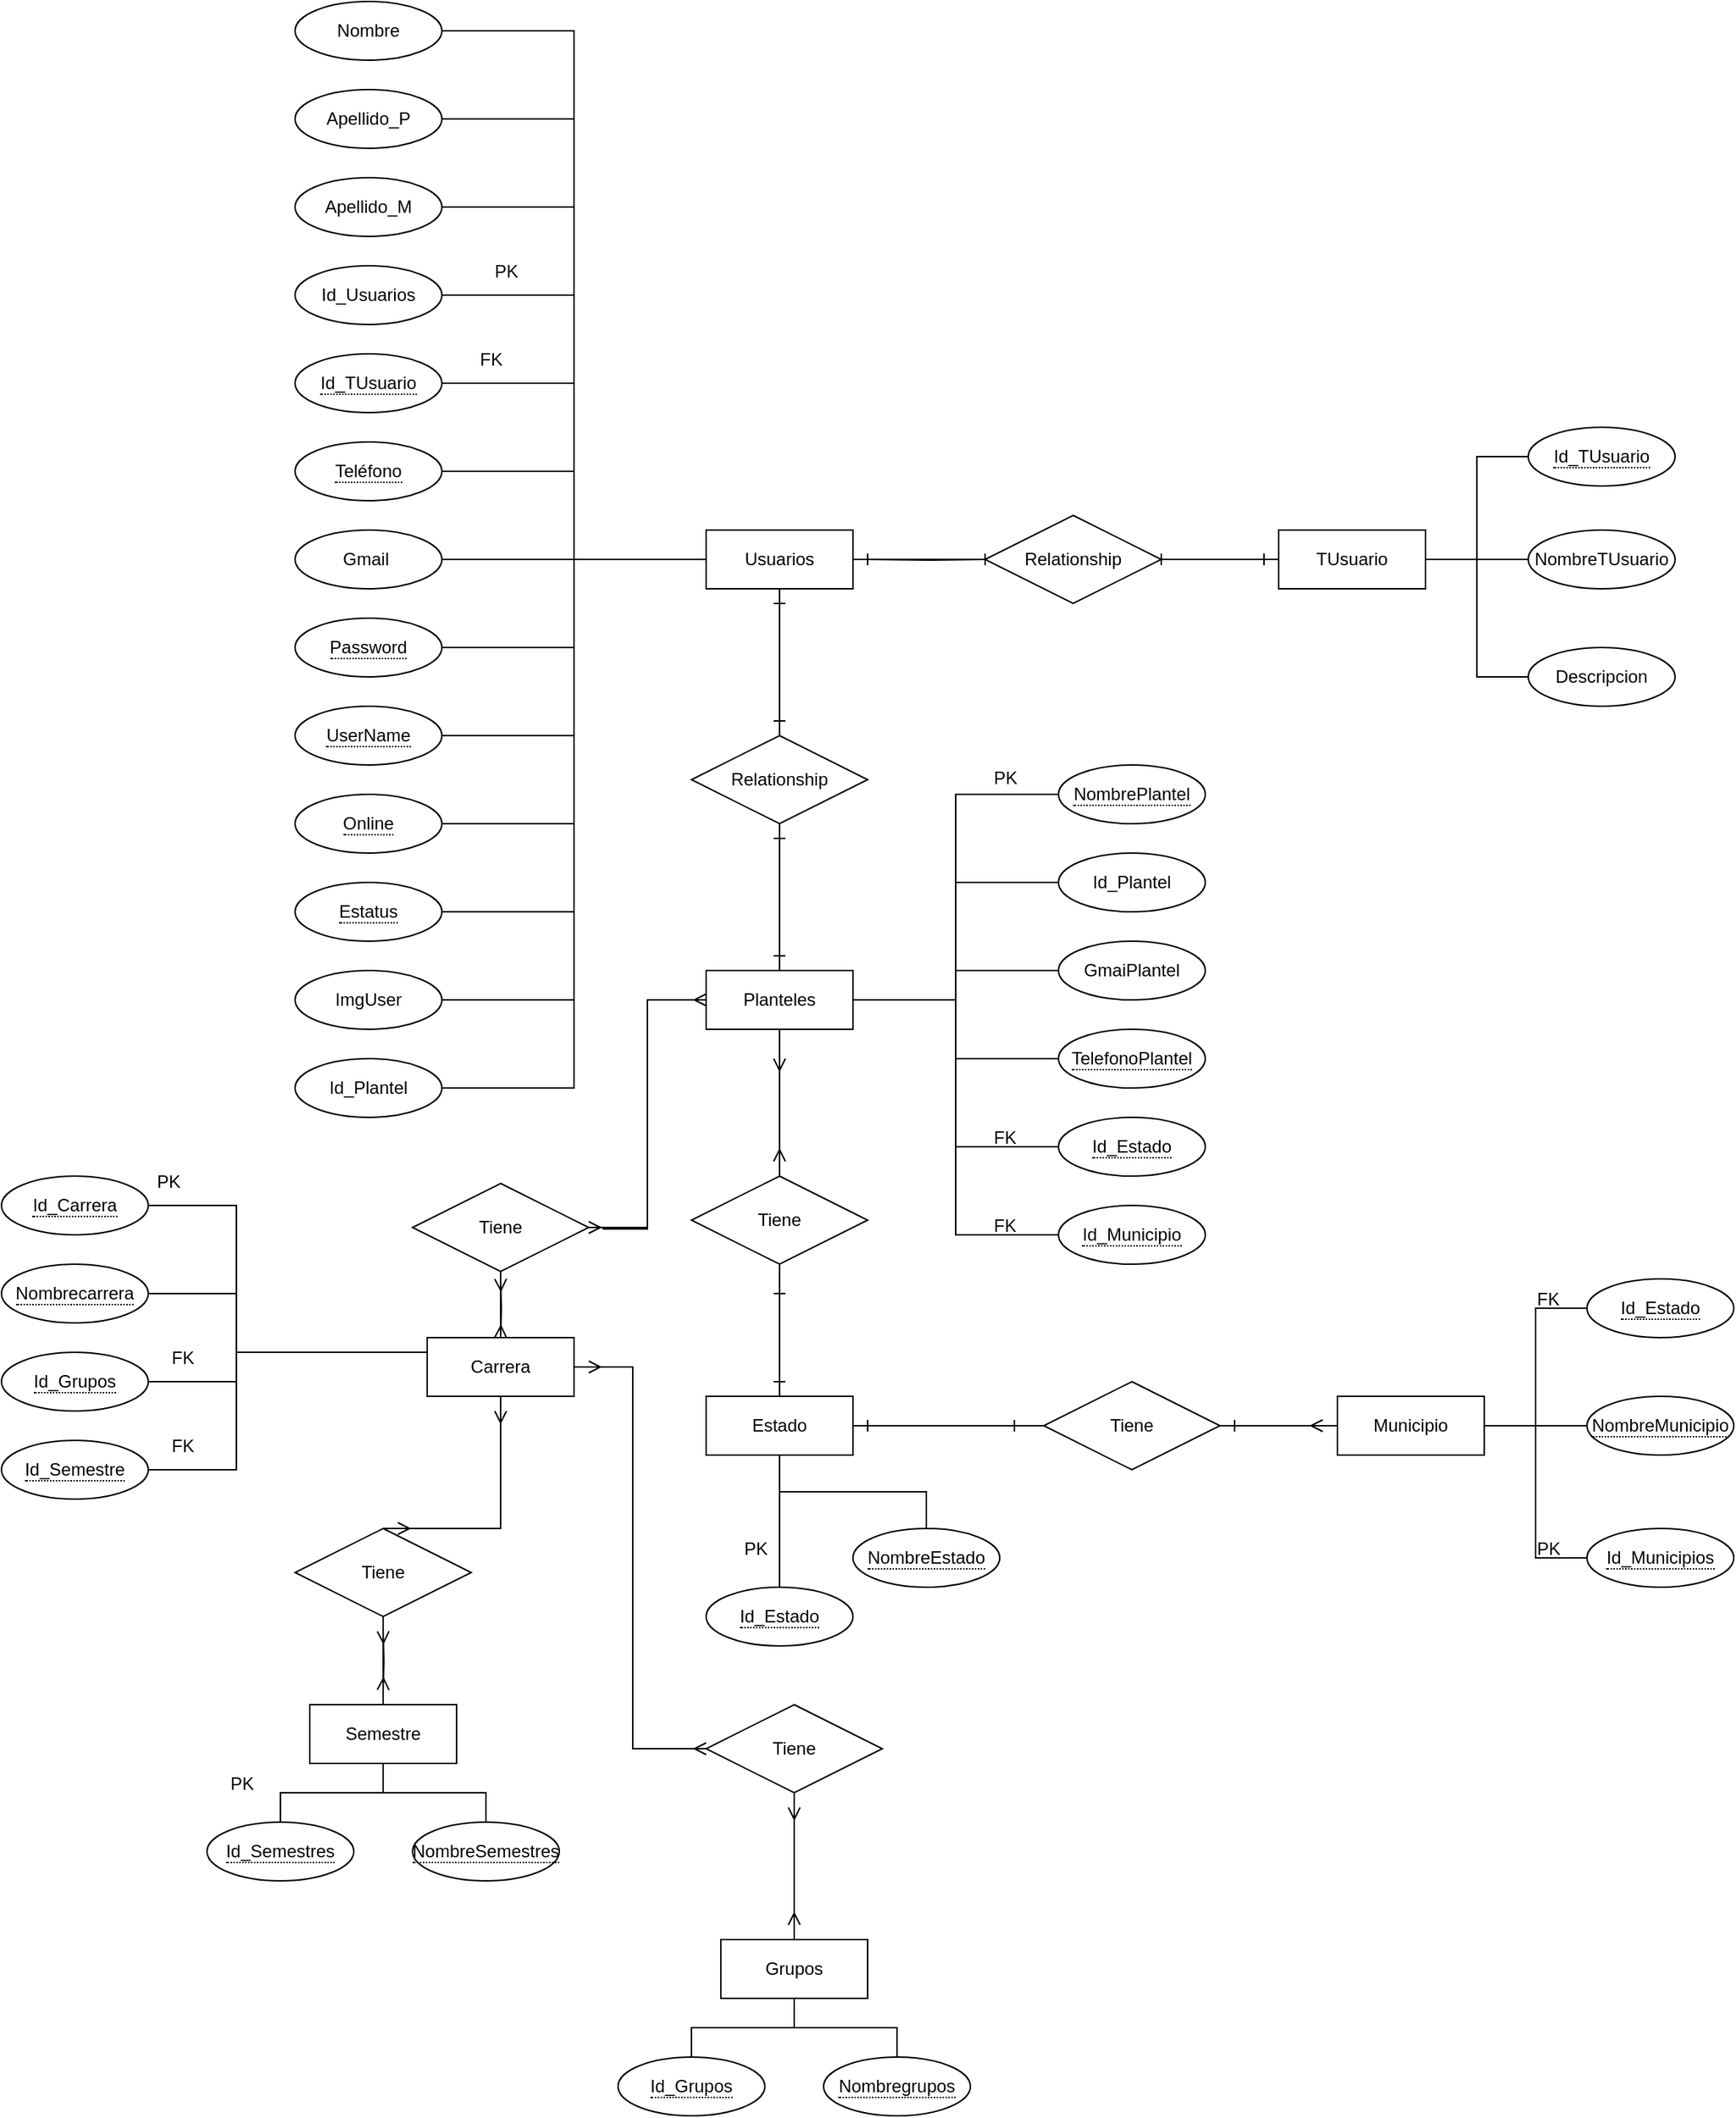 <mxfile version="22.0.2" type="github">
  <diagram id="R2lEEEUBdFMjLlhIrx00" name="Page-1">
    <mxGraphModel dx="3227" dy="1483" grid="1" gridSize="10" guides="1" tooltips="1" connect="1" arrows="1" fold="1" page="1" pageScale="1" pageWidth="850" pageHeight="1100" math="0" shadow="0" extFonts="Permanent Marker^https://fonts.googleapis.com/css?family=Permanent+Marker">
      <root>
        <mxCell id="0" />
        <mxCell id="1" parent="0" />
        <mxCell id="tC5jLsH4SCuJcFcOVSy3-44" style="edgeStyle=orthogonalEdgeStyle;rounded=0;orthogonalLoop=1;jettySize=auto;html=1;entryX=0;entryY=0.5;entryDx=0;entryDy=0;endArrow=baseDash;endFill=0;startArrow=baseDash;startFill=0;" edge="1" parent="1" target="tC5jLsH4SCuJcFcOVSy3-26">
          <mxGeometry relative="1" as="geometry">
            <mxPoint x="430" y="500" as="sourcePoint" />
          </mxGeometry>
        </mxCell>
        <mxCell id="tC5jLsH4SCuJcFcOVSy3-46" style="edgeStyle=orthogonalEdgeStyle;rounded=0;orthogonalLoop=1;jettySize=auto;html=1;entryX=0;entryY=0.5;entryDx=0;entryDy=0;endArrow=none;endFill=0;" edge="1" parent="1" source="K00CrV7T1o0l6NC6eCEu-1" target="tC5jLsH4SCuJcFcOVSy3-26">
          <mxGeometry relative="1" as="geometry" />
        </mxCell>
        <mxCell id="tC5jLsH4SCuJcFcOVSy3-75" style="edgeStyle=orthogonalEdgeStyle;rounded=0;orthogonalLoop=1;jettySize=auto;html=1;endArrow=baseDash;endFill=0;startArrow=baseDash;startFill=0;" edge="1" parent="1">
          <mxGeometry relative="1" as="geometry">
            <mxPoint x="370" y="610" as="targetPoint" />
            <mxPoint x="370" y="530" as="sourcePoint" />
          </mxGeometry>
        </mxCell>
        <mxCell id="tC5jLsH4SCuJcFcOVSy3-76" style="edgeStyle=orthogonalEdgeStyle;rounded=0;orthogonalLoop=1;jettySize=auto;html=1;entryX=0.5;entryY=0;entryDx=0;entryDy=0;endArrow=none;endFill=0;" edge="1" parent="1" source="K00CrV7T1o0l6NC6eCEu-1" target="tC5jLsH4SCuJcFcOVSy3-57">
          <mxGeometry relative="1" as="geometry" />
        </mxCell>
        <mxCell id="K00CrV7T1o0l6NC6eCEu-1" value="Usuarios" style="whiteSpace=wrap;html=1;align=center;" parent="1" vertex="1">
          <mxGeometry x="320" y="480" width="100" height="40" as="geometry" />
        </mxCell>
        <mxCell id="tC5jLsH4SCuJcFcOVSy3-18" style="edgeStyle=orthogonalEdgeStyle;rounded=0;orthogonalLoop=1;jettySize=auto;html=1;entryX=0;entryY=0.5;entryDx=0;entryDy=0;endArrow=none;endFill=0;" edge="1" parent="1" source="K00CrV7T1o0l6NC6eCEu-5" target="K00CrV7T1o0l6NC6eCEu-1">
          <mxGeometry relative="1" as="geometry" />
        </mxCell>
        <mxCell id="K00CrV7T1o0l6NC6eCEu-5" value="Nombre" style="ellipse;whiteSpace=wrap;html=1;align=center;" parent="1" vertex="1">
          <mxGeometry x="40" y="120" width="100" height="40" as="geometry" />
        </mxCell>
        <mxCell id="tC5jLsH4SCuJcFcOVSy3-10" style="edgeStyle=orthogonalEdgeStyle;rounded=0;orthogonalLoop=1;jettySize=auto;html=1;entryX=0;entryY=0.5;entryDx=0;entryDy=0;endArrow=none;endFill=0;" edge="1" parent="1" source="K00CrV7T1o0l6NC6eCEu-6" target="K00CrV7T1o0l6NC6eCEu-1">
          <mxGeometry relative="1" as="geometry" />
        </mxCell>
        <mxCell id="K00CrV7T1o0l6NC6eCEu-6" value="Apellido_M" style="ellipse;whiteSpace=wrap;html=1;align=center;" parent="1" vertex="1">
          <mxGeometry x="40" y="240" width="100" height="40" as="geometry" />
        </mxCell>
        <mxCell id="tC5jLsH4SCuJcFcOVSy3-9" style="edgeStyle=orthogonalEdgeStyle;rounded=0;orthogonalLoop=1;jettySize=auto;html=1;entryX=0;entryY=0.5;entryDx=0;entryDy=0;endArrow=none;endFill=0;" edge="1" parent="1" source="K00CrV7T1o0l6NC6eCEu-7" target="K00CrV7T1o0l6NC6eCEu-1">
          <mxGeometry relative="1" as="geometry" />
        </mxCell>
        <mxCell id="K00CrV7T1o0l6NC6eCEu-7" value="Apellido_P" style="ellipse;whiteSpace=wrap;html=1;align=center;" parent="1" vertex="1">
          <mxGeometry x="40" y="180" width="100" height="40" as="geometry" />
        </mxCell>
        <mxCell id="tC5jLsH4SCuJcFcOVSy3-5" style="edgeStyle=orthogonalEdgeStyle;rounded=0;orthogonalLoop=1;jettySize=auto;html=1;entryX=0;entryY=0.5;entryDx=0;entryDy=0;endArrow=none;endFill=0;" edge="1" parent="1" source="K00CrV7T1o0l6NC6eCEu-8" target="K00CrV7T1o0l6NC6eCEu-1">
          <mxGeometry relative="1" as="geometry" />
        </mxCell>
        <mxCell id="K00CrV7T1o0l6NC6eCEu-8" value="Id_Usuarios" style="ellipse;whiteSpace=wrap;html=1;align=center;" parent="1" vertex="1">
          <mxGeometry x="40" y="300" width="100" height="40" as="geometry" />
        </mxCell>
        <mxCell id="tC5jLsH4SCuJcFcOVSy3-7" style="edgeStyle=orthogonalEdgeStyle;rounded=0;orthogonalLoop=1;jettySize=auto;html=1;entryX=0;entryY=0.5;entryDx=0;entryDy=0;endArrow=none;endFill=0;" edge="1" parent="1" source="K00CrV7T1o0l6NC6eCEu-11" target="K00CrV7T1o0l6NC6eCEu-1">
          <mxGeometry relative="1" as="geometry" />
        </mxCell>
        <mxCell id="K00CrV7T1o0l6NC6eCEu-11" value="&lt;span style=&quot;border-bottom: 1px dotted&quot;&gt;Id_TUsuario&lt;/span&gt;" style="ellipse;whiteSpace=wrap;html=1;align=center;" parent="1" vertex="1">
          <mxGeometry x="40" y="360" width="100" height="40" as="geometry" />
        </mxCell>
        <mxCell id="tC5jLsH4SCuJcFcOVSy3-11" style="edgeStyle=orthogonalEdgeStyle;rounded=0;orthogonalLoop=1;jettySize=auto;html=1;entryX=0;entryY=0.5;entryDx=0;entryDy=0;endArrow=none;endFill=0;" edge="1" parent="1" source="K00CrV7T1o0l6NC6eCEu-12" target="K00CrV7T1o0l6NC6eCEu-1">
          <mxGeometry relative="1" as="geometry" />
        </mxCell>
        <mxCell id="K00CrV7T1o0l6NC6eCEu-12" value="&lt;span style=&quot;border-bottom: 1px dotted&quot;&gt;Teléfono&lt;/span&gt;" style="ellipse;whiteSpace=wrap;html=1;align=center;" parent="1" vertex="1">
          <mxGeometry x="40" y="420" width="100" height="40" as="geometry" />
        </mxCell>
        <mxCell id="tC5jLsH4SCuJcFcOVSy3-13" style="edgeStyle=orthogonalEdgeStyle;rounded=0;orthogonalLoop=1;jettySize=auto;html=1;entryX=0;entryY=0.5;entryDx=0;entryDy=0;endArrow=none;endFill=0;" edge="1" parent="1" source="K00CrV7T1o0l6NC6eCEu-13" target="K00CrV7T1o0l6NC6eCEu-1">
          <mxGeometry relative="1" as="geometry" />
        </mxCell>
        <mxCell id="K00CrV7T1o0l6NC6eCEu-13" value="&lt;span style=&quot;border-bottom: 1px dotted&quot;&gt;Password&lt;/span&gt;" style="ellipse;whiteSpace=wrap;html=1;align=center;" parent="1" vertex="1">
          <mxGeometry x="40" y="540" width="100" height="40" as="geometry" />
        </mxCell>
        <mxCell id="tC5jLsH4SCuJcFcOVSy3-12" style="edgeStyle=orthogonalEdgeStyle;rounded=0;orthogonalLoop=1;jettySize=auto;html=1;entryX=0;entryY=0.5;entryDx=0;entryDy=0;endArrow=none;endFill=0;" edge="1" parent="1" source="K00CrV7T1o0l6NC6eCEu-14" target="K00CrV7T1o0l6NC6eCEu-1">
          <mxGeometry relative="1" as="geometry" />
        </mxCell>
        <mxCell id="K00CrV7T1o0l6NC6eCEu-14" value="Gmail&amp;nbsp;" style="ellipse;whiteSpace=wrap;html=1;align=center;" parent="1" vertex="1">
          <mxGeometry x="40" y="480" width="100" height="40" as="geometry" />
        </mxCell>
        <mxCell id="tC5jLsH4SCuJcFcOVSy3-15" style="edgeStyle=orthogonalEdgeStyle;rounded=0;orthogonalLoop=1;jettySize=auto;html=1;entryX=0;entryY=0.5;entryDx=0;entryDy=0;endArrow=none;endFill=0;" edge="1" parent="1" source="tC5jLsH4SCuJcFcOVSy3-1" target="K00CrV7T1o0l6NC6eCEu-1">
          <mxGeometry relative="1" as="geometry" />
        </mxCell>
        <mxCell id="tC5jLsH4SCuJcFcOVSy3-1" value="&lt;span style=&quot;border-bottom: 1px dotted&quot;&gt;Online&lt;/span&gt;" style="ellipse;whiteSpace=wrap;html=1;align=center;" vertex="1" parent="1">
          <mxGeometry x="40" y="660" width="100" height="40" as="geometry" />
        </mxCell>
        <mxCell id="tC5jLsH4SCuJcFcOVSy3-14" style="edgeStyle=orthogonalEdgeStyle;rounded=0;orthogonalLoop=1;jettySize=auto;html=1;entryX=0;entryY=0.5;entryDx=0;entryDy=0;endArrow=none;endFill=0;" edge="1" parent="1" source="tC5jLsH4SCuJcFcOVSy3-2" target="K00CrV7T1o0l6NC6eCEu-1">
          <mxGeometry relative="1" as="geometry" />
        </mxCell>
        <mxCell id="tC5jLsH4SCuJcFcOVSy3-2" value="&lt;span style=&quot;border-bottom: 1px dotted&quot;&gt;UserName&lt;/span&gt;" style="ellipse;whiteSpace=wrap;html=1;align=center;" vertex="1" parent="1">
          <mxGeometry x="40" y="600" width="100" height="40" as="geometry" />
        </mxCell>
        <mxCell id="tC5jLsH4SCuJcFcOVSy3-16" style="edgeStyle=orthogonalEdgeStyle;rounded=0;orthogonalLoop=1;jettySize=auto;html=1;entryX=0;entryY=0.5;entryDx=0;entryDy=0;endArrow=none;endFill=0;" edge="1" parent="1" source="tC5jLsH4SCuJcFcOVSy3-3" target="K00CrV7T1o0l6NC6eCEu-1">
          <mxGeometry relative="1" as="geometry" />
        </mxCell>
        <mxCell id="tC5jLsH4SCuJcFcOVSy3-3" value="&lt;span style=&quot;border-bottom: 1px dotted&quot;&gt;Estatus&lt;/span&gt;" style="ellipse;whiteSpace=wrap;html=1;align=center;" vertex="1" parent="1">
          <mxGeometry x="40" y="720" width="100" height="40" as="geometry" />
        </mxCell>
        <mxCell id="tC5jLsH4SCuJcFcOVSy3-17" style="edgeStyle=orthogonalEdgeStyle;rounded=0;orthogonalLoop=1;jettySize=auto;html=1;entryX=0;entryY=0.5;entryDx=0;entryDy=0;endArrow=none;endFill=0;" edge="1" parent="1" source="tC5jLsH4SCuJcFcOVSy3-4" target="K00CrV7T1o0l6NC6eCEu-1">
          <mxGeometry relative="1" as="geometry" />
        </mxCell>
        <mxCell id="tC5jLsH4SCuJcFcOVSy3-4" value="ImgUser" style="ellipse;whiteSpace=wrap;html=1;align=center;" vertex="1" parent="1">
          <mxGeometry x="40" y="780" width="100" height="40" as="geometry" />
        </mxCell>
        <mxCell id="tC5jLsH4SCuJcFcOVSy3-6" value="PK" style="text;strokeColor=none;fillColor=none;spacingLeft=4;spacingRight=4;overflow=hidden;rotatable=0;points=[[0,0.5],[1,0.5]];portConstraint=eastwest;fontSize=12;whiteSpace=wrap;html=1;" vertex="1" parent="1">
          <mxGeometry x="170" y="290" width="40" height="30" as="geometry" />
        </mxCell>
        <mxCell id="tC5jLsH4SCuJcFcOVSy3-8" value="FK" style="text;strokeColor=none;fillColor=none;spacingLeft=4;spacingRight=4;overflow=hidden;rotatable=0;points=[[0,0.5],[1,0.5]];portConstraint=eastwest;fontSize=12;whiteSpace=wrap;html=1;" vertex="1" parent="1">
          <mxGeometry x="160" y="350" width="40" height="30" as="geometry" />
        </mxCell>
        <mxCell id="tC5jLsH4SCuJcFcOVSy3-52" style="edgeStyle=orthogonalEdgeStyle;rounded=0;orthogonalLoop=1;jettySize=auto;html=1;endArrow=none;endFill=0;" edge="1" parent="1" source="tC5jLsH4SCuJcFcOVSy3-19">
          <mxGeometry relative="1" as="geometry">
            <mxPoint x="630" y="500" as="targetPoint" />
          </mxGeometry>
        </mxCell>
        <mxCell id="tC5jLsH4SCuJcFcOVSy3-19" value="TUsuario" style="whiteSpace=wrap;html=1;align=center;" vertex="1" parent="1">
          <mxGeometry x="710" y="480" width="100" height="40" as="geometry" />
        </mxCell>
        <mxCell id="tC5jLsH4SCuJcFcOVSy3-53" style="edgeStyle=orthogonalEdgeStyle;rounded=0;orthogonalLoop=1;jettySize=auto;html=1;entryX=1;entryY=0.5;entryDx=0;entryDy=0;endArrow=none;endFill=0;" edge="1" parent="1" source="tC5jLsH4SCuJcFcOVSy3-20" target="tC5jLsH4SCuJcFcOVSy3-19">
          <mxGeometry relative="1" as="geometry" />
        </mxCell>
        <mxCell id="tC5jLsH4SCuJcFcOVSy3-20" value="&lt;span style=&quot;border-bottom: 1px dotted&quot;&gt;Id_TUsuario&lt;/span&gt;" style="ellipse;whiteSpace=wrap;html=1;align=center;" vertex="1" parent="1">
          <mxGeometry x="880" y="410" width="100" height="40" as="geometry" />
        </mxCell>
        <mxCell id="tC5jLsH4SCuJcFcOVSy3-56" style="edgeStyle=orthogonalEdgeStyle;rounded=0;orthogonalLoop=1;jettySize=auto;html=1;entryX=1;entryY=0.5;entryDx=0;entryDy=0;endArrow=none;endFill=0;" edge="1" parent="1" source="tC5jLsH4SCuJcFcOVSy3-21" target="tC5jLsH4SCuJcFcOVSy3-19">
          <mxGeometry relative="1" as="geometry" />
        </mxCell>
        <mxCell id="tC5jLsH4SCuJcFcOVSy3-21" value="Descripcion" style="ellipse;whiteSpace=wrap;html=1;align=center;" vertex="1" parent="1">
          <mxGeometry x="880" y="560" width="100" height="40" as="geometry" />
        </mxCell>
        <mxCell id="tC5jLsH4SCuJcFcOVSy3-54" style="edgeStyle=orthogonalEdgeStyle;rounded=0;orthogonalLoop=1;jettySize=auto;html=1;endArrow=none;endFill=0;" edge="1" parent="1" source="tC5jLsH4SCuJcFcOVSy3-22">
          <mxGeometry relative="1" as="geometry">
            <mxPoint x="810" y="500" as="targetPoint" />
          </mxGeometry>
        </mxCell>
        <mxCell id="tC5jLsH4SCuJcFcOVSy3-22" value="NombreTUsuario" style="ellipse;whiteSpace=wrap;html=1;align=center;" vertex="1" parent="1">
          <mxGeometry x="880" y="480" width="100" height="40" as="geometry" />
        </mxCell>
        <mxCell id="tC5jLsH4SCuJcFcOVSy3-51" style="edgeStyle=orthogonalEdgeStyle;rounded=0;orthogonalLoop=1;jettySize=auto;html=1;startArrow=baseDash;startFill=0;endArrow=baseDash;endFill=0;" edge="1" parent="1" source="tC5jLsH4SCuJcFcOVSy3-26">
          <mxGeometry relative="1" as="geometry">
            <mxPoint x="700" y="500" as="targetPoint" />
          </mxGeometry>
        </mxCell>
        <mxCell id="tC5jLsH4SCuJcFcOVSy3-26" value="Relationship" style="shape=rhombus;perimeter=rhombusPerimeter;whiteSpace=wrap;html=1;align=center;" vertex="1" parent="1">
          <mxGeometry x="510" y="470" width="120" height="60" as="geometry" />
        </mxCell>
        <mxCell id="tC5jLsH4SCuJcFcOVSy3-31" style="edgeStyle=orthogonalEdgeStyle;rounded=0;orthogonalLoop=1;jettySize=auto;html=1;entryX=0;entryY=0.75;entryDx=0;entryDy=0;endArrow=none;endFill=0;" edge="1" parent="1" source="tC5jLsH4SCuJcFcOVSy3-30" target="K00CrV7T1o0l6NC6eCEu-1">
          <mxGeometry relative="1" as="geometry">
            <Array as="points">
              <mxPoint x="230" y="860" />
              <mxPoint x="230" y="500" />
              <mxPoint x="320" y="500" />
            </Array>
          </mxGeometry>
        </mxCell>
        <mxCell id="tC5jLsH4SCuJcFcOVSy3-30" value="Id_Plantel" style="ellipse;whiteSpace=wrap;html=1;align=center;" vertex="1" parent="1">
          <mxGeometry x="40" y="840" width="100" height="40" as="geometry" />
        </mxCell>
        <mxCell id="tC5jLsH4SCuJcFcOVSy3-65" style="edgeStyle=orthogonalEdgeStyle;rounded=0;orthogonalLoop=1;jettySize=auto;html=1;entryX=1;entryY=0.5;entryDx=0;entryDy=0;endArrow=none;endFill=0;" edge="1" parent="1" source="tC5jLsH4SCuJcFcOVSy3-34" target="tC5jLsH4SCuJcFcOVSy3-36">
          <mxGeometry relative="1" as="geometry" />
        </mxCell>
        <mxCell id="tC5jLsH4SCuJcFcOVSy3-34" value="Id_Plantel" style="ellipse;whiteSpace=wrap;html=1;align=center;" vertex="1" parent="1">
          <mxGeometry x="560" y="700" width="100" height="40" as="geometry" />
        </mxCell>
        <mxCell id="tC5jLsH4SCuJcFcOVSy3-60" style="edgeStyle=orthogonalEdgeStyle;rounded=0;orthogonalLoop=1;jettySize=auto;html=1;entryX=0.5;entryY=1;entryDx=0;entryDy=0;endArrow=none;endFill=0;" edge="1" parent="1" source="tC5jLsH4SCuJcFcOVSy3-36" target="tC5jLsH4SCuJcFcOVSy3-57">
          <mxGeometry relative="1" as="geometry" />
        </mxCell>
        <mxCell id="tC5jLsH4SCuJcFcOVSy3-79" style="edgeStyle=orthogonalEdgeStyle;rounded=0;orthogonalLoop=1;jettySize=auto;html=1;endArrow=ERmany;endFill=0;startArrow=ERmany;startFill=0;" edge="1" parent="1">
          <mxGeometry relative="1" as="geometry">
            <mxPoint x="370" y="910" as="targetPoint" />
            <mxPoint x="370" y="840" as="sourcePoint" />
          </mxGeometry>
        </mxCell>
        <mxCell id="tC5jLsH4SCuJcFcOVSy3-36" value="Planteles" style="whiteSpace=wrap;html=1;align=center;" vertex="1" parent="1">
          <mxGeometry x="320" y="780" width="100" height="40" as="geometry" />
        </mxCell>
        <mxCell id="tC5jLsH4SCuJcFcOVSy3-66" style="edgeStyle=orthogonalEdgeStyle;rounded=0;orthogonalLoop=1;jettySize=auto;html=1;entryX=1;entryY=0.5;entryDx=0;entryDy=0;endArrow=none;endFill=0;" edge="1" parent="1" source="tC5jLsH4SCuJcFcOVSy3-37" target="tC5jLsH4SCuJcFcOVSy3-36">
          <mxGeometry relative="1" as="geometry" />
        </mxCell>
        <mxCell id="tC5jLsH4SCuJcFcOVSy3-37" value="GmaiPlantel" style="ellipse;whiteSpace=wrap;html=1;align=center;" vertex="1" parent="1">
          <mxGeometry x="560" y="760" width="100" height="40" as="geometry" />
        </mxCell>
        <mxCell id="tC5jLsH4SCuJcFcOVSy3-63" style="edgeStyle=orthogonalEdgeStyle;rounded=0;orthogonalLoop=1;jettySize=auto;html=1;entryX=1;entryY=0.5;entryDx=0;entryDy=0;endArrow=none;endFill=0;" edge="1" parent="1" source="tC5jLsH4SCuJcFcOVSy3-38" target="tC5jLsH4SCuJcFcOVSy3-36">
          <mxGeometry relative="1" as="geometry" />
        </mxCell>
        <mxCell id="tC5jLsH4SCuJcFcOVSy3-38" value="&lt;span style=&quot;border-bottom: 1px dotted&quot;&gt;NombrePlantel&lt;/span&gt;" style="ellipse;whiteSpace=wrap;html=1;align=center;" vertex="1" parent="1">
          <mxGeometry x="560" y="640" width="100" height="40" as="geometry" />
        </mxCell>
        <mxCell id="tC5jLsH4SCuJcFcOVSy3-67" style="edgeStyle=orthogonalEdgeStyle;rounded=0;orthogonalLoop=1;jettySize=auto;html=1;entryX=1;entryY=0.5;entryDx=0;entryDy=0;endArrow=none;endFill=0;" edge="1" parent="1" source="tC5jLsH4SCuJcFcOVSy3-40" target="tC5jLsH4SCuJcFcOVSy3-36">
          <mxGeometry relative="1" as="geometry" />
        </mxCell>
        <mxCell id="tC5jLsH4SCuJcFcOVSy3-40" value="&lt;span style=&quot;border-bottom: 1px dotted&quot;&gt;TelefonoPlantel&lt;/span&gt;" style="ellipse;whiteSpace=wrap;html=1;align=center;" vertex="1" parent="1">
          <mxGeometry x="560" y="820" width="100" height="40" as="geometry" />
        </mxCell>
        <mxCell id="tC5jLsH4SCuJcFcOVSy3-68" style="edgeStyle=orthogonalEdgeStyle;rounded=0;orthogonalLoop=1;jettySize=auto;html=1;entryX=1;entryY=0.5;entryDx=0;entryDy=0;endArrow=none;endFill=0;" edge="1" parent="1" source="tC5jLsH4SCuJcFcOVSy3-41" target="tC5jLsH4SCuJcFcOVSy3-36">
          <mxGeometry relative="1" as="geometry" />
        </mxCell>
        <mxCell id="tC5jLsH4SCuJcFcOVSy3-41" value="&lt;span style=&quot;border-bottom: 1px dotted&quot;&gt;Id_Estado&lt;/span&gt;" style="ellipse;whiteSpace=wrap;html=1;align=center;" vertex="1" parent="1">
          <mxGeometry x="560" y="880" width="100" height="40" as="geometry" />
        </mxCell>
        <mxCell id="tC5jLsH4SCuJcFcOVSy3-69" style="edgeStyle=orthogonalEdgeStyle;rounded=0;orthogonalLoop=1;jettySize=auto;html=1;entryX=1;entryY=0.5;entryDx=0;entryDy=0;endArrow=none;endFill=0;" edge="1" parent="1" source="tC5jLsH4SCuJcFcOVSy3-42" target="tC5jLsH4SCuJcFcOVSy3-36">
          <mxGeometry relative="1" as="geometry" />
        </mxCell>
        <mxCell id="tC5jLsH4SCuJcFcOVSy3-42" value="&lt;span style=&quot;border-bottom: 1px dotted&quot;&gt;Id_Municipio&lt;/span&gt;" style="ellipse;whiteSpace=wrap;html=1;align=center;" vertex="1" parent="1">
          <mxGeometry x="560" y="940" width="100" height="40" as="geometry" />
        </mxCell>
        <mxCell id="tC5jLsH4SCuJcFcOVSy3-59" style="edgeStyle=orthogonalEdgeStyle;rounded=0;orthogonalLoop=1;jettySize=auto;html=1;startArrow=baseDash;startFill=0;endArrow=baseDash;endFill=0;" edge="1" parent="1">
          <mxGeometry relative="1" as="geometry">
            <mxPoint x="370" y="690" as="sourcePoint" />
            <mxPoint x="370" y="770" as="targetPoint" />
          </mxGeometry>
        </mxCell>
        <mxCell id="tC5jLsH4SCuJcFcOVSy3-57" value="Relationship" style="shape=rhombus;perimeter=rhombusPerimeter;whiteSpace=wrap;html=1;align=center;" vertex="1" parent="1">
          <mxGeometry x="310" y="620" width="120" height="60" as="geometry" />
        </mxCell>
        <mxCell id="tC5jLsH4SCuJcFcOVSy3-70" value="FK" style="text;strokeColor=none;fillColor=none;spacingLeft=4;spacingRight=4;overflow=hidden;rotatable=0;points=[[0,0.5],[1,0.5]];portConstraint=eastwest;fontSize=12;whiteSpace=wrap;html=1;" vertex="1" parent="1">
          <mxGeometry x="510" y="940" width="40" height="30" as="geometry" />
        </mxCell>
        <mxCell id="tC5jLsH4SCuJcFcOVSy3-71" value="FK" style="text;strokeColor=none;fillColor=none;spacingLeft=4;spacingRight=4;overflow=hidden;rotatable=0;points=[[0,0.5],[1,0.5]];portConstraint=eastwest;fontSize=12;whiteSpace=wrap;html=1;" vertex="1" parent="1">
          <mxGeometry x="510" y="880" width="40" height="30" as="geometry" />
        </mxCell>
        <mxCell id="tC5jLsH4SCuJcFcOVSy3-72" value="PK" style="text;strokeColor=none;fillColor=none;spacingLeft=4;spacingRight=4;overflow=hidden;rotatable=0;points=[[0,0.5],[1,0.5]];portConstraint=eastwest;fontSize=12;whiteSpace=wrap;html=1;" vertex="1" parent="1">
          <mxGeometry x="510" y="635" width="40" height="30" as="geometry" />
        </mxCell>
        <mxCell id="tC5jLsH4SCuJcFcOVSy3-82" style="edgeStyle=orthogonalEdgeStyle;rounded=0;orthogonalLoop=1;jettySize=auto;html=1;endArrow=baseDash;endFill=0;startArrow=baseDash;startFill=0;" edge="1" parent="1">
          <mxGeometry relative="1" as="geometry">
            <mxPoint x="370" y="1060" as="sourcePoint" />
            <mxPoint x="370" y="1000" as="targetPoint" />
          </mxGeometry>
        </mxCell>
        <mxCell id="tC5jLsH4SCuJcFcOVSy3-90" style="edgeStyle=orthogonalEdgeStyle;rounded=0;orthogonalLoop=1;jettySize=auto;html=1;endArrow=baseDash;endFill=0;startArrow=baseDash;startFill=0;" edge="1" parent="1">
          <mxGeometry relative="1" as="geometry">
            <mxPoint x="430" y="1090" as="sourcePoint" />
            <mxPoint x="530" y="1090" as="targetPoint" />
          </mxGeometry>
        </mxCell>
        <mxCell id="tC5jLsH4SCuJcFcOVSy3-77" value="Estado" style="whiteSpace=wrap;html=1;align=center;" vertex="1" parent="1">
          <mxGeometry x="320" y="1070" width="100" height="40" as="geometry" />
        </mxCell>
        <mxCell id="tC5jLsH4SCuJcFcOVSy3-80" style="edgeStyle=orthogonalEdgeStyle;rounded=0;orthogonalLoop=1;jettySize=auto;html=1;entryX=0.5;entryY=1;entryDx=0;entryDy=0;endArrow=none;endFill=0;" edge="1" parent="1" source="tC5jLsH4SCuJcFcOVSy3-78" target="tC5jLsH4SCuJcFcOVSy3-36">
          <mxGeometry relative="1" as="geometry" />
        </mxCell>
        <mxCell id="tC5jLsH4SCuJcFcOVSy3-81" style="edgeStyle=orthogonalEdgeStyle;rounded=0;orthogonalLoop=1;jettySize=auto;html=1;entryX=0.5;entryY=0;entryDx=0;entryDy=0;endArrow=none;endFill=0;" edge="1" parent="1" source="tC5jLsH4SCuJcFcOVSy3-78" target="tC5jLsH4SCuJcFcOVSy3-77">
          <mxGeometry relative="1" as="geometry" />
        </mxCell>
        <mxCell id="tC5jLsH4SCuJcFcOVSy3-78" value="Tiene" style="shape=rhombus;perimeter=rhombusPerimeter;whiteSpace=wrap;html=1;align=center;" vertex="1" parent="1">
          <mxGeometry x="310" y="920" width="120" height="60" as="geometry" />
        </mxCell>
        <mxCell id="tC5jLsH4SCuJcFcOVSy3-87" style="edgeStyle=orthogonalEdgeStyle;rounded=0;orthogonalLoop=1;jettySize=auto;html=1;entryX=0.5;entryY=1;entryDx=0;entryDy=0;endArrow=none;endFill=0;" edge="1" parent="1" source="tC5jLsH4SCuJcFcOVSy3-83" target="tC5jLsH4SCuJcFcOVSy3-77">
          <mxGeometry relative="1" as="geometry" />
        </mxCell>
        <mxCell id="tC5jLsH4SCuJcFcOVSy3-83" value="&lt;span style=&quot;border-bottom: 1px dotted&quot;&gt;NombreEstado&lt;/span&gt;" style="ellipse;whiteSpace=wrap;html=1;align=center;" vertex="1" parent="1">
          <mxGeometry x="420" y="1160" width="100" height="40" as="geometry" />
        </mxCell>
        <mxCell id="tC5jLsH4SCuJcFcOVSy3-86" style="edgeStyle=orthogonalEdgeStyle;rounded=0;orthogonalLoop=1;jettySize=auto;html=1;entryX=0.5;entryY=1;entryDx=0;entryDy=0;endArrow=none;endFill=0;" edge="1" parent="1" source="tC5jLsH4SCuJcFcOVSy3-84" target="tC5jLsH4SCuJcFcOVSy3-77">
          <mxGeometry relative="1" as="geometry" />
        </mxCell>
        <mxCell id="tC5jLsH4SCuJcFcOVSy3-84" value="&lt;span style=&quot;border-bottom: 1px dotted&quot;&gt;Id_Estado&lt;/span&gt;" style="ellipse;whiteSpace=wrap;html=1;align=center;" vertex="1" parent="1">
          <mxGeometry x="320" y="1200" width="100" height="40" as="geometry" />
        </mxCell>
        <mxCell id="tC5jLsH4SCuJcFcOVSy3-89" style="edgeStyle=orthogonalEdgeStyle;rounded=0;orthogonalLoop=1;jettySize=auto;html=1;entryX=1;entryY=0.5;entryDx=0;entryDy=0;endArrow=none;endFill=0;" edge="1" parent="1" source="tC5jLsH4SCuJcFcOVSy3-88" target="tC5jLsH4SCuJcFcOVSy3-77">
          <mxGeometry relative="1" as="geometry" />
        </mxCell>
        <mxCell id="tC5jLsH4SCuJcFcOVSy3-103" style="edgeStyle=orthogonalEdgeStyle;rounded=0;orthogonalLoop=1;jettySize=auto;html=1;entryX=0;entryY=0.5;entryDx=0;entryDy=0;endArrow=none;endFill=0;" edge="1" parent="1" source="tC5jLsH4SCuJcFcOVSy3-88" target="tC5jLsH4SCuJcFcOVSy3-91">
          <mxGeometry relative="1" as="geometry" />
        </mxCell>
        <mxCell id="tC5jLsH4SCuJcFcOVSy3-104" style="edgeStyle=orthogonalEdgeStyle;rounded=0;orthogonalLoop=1;jettySize=auto;html=1;endArrow=ERmany;endFill=0;startArrow=baseDash;startFill=0;" edge="1" parent="1">
          <mxGeometry relative="1" as="geometry">
            <mxPoint x="740" y="1090" as="targetPoint" />
            <mxPoint x="680" y="1090" as="sourcePoint" />
          </mxGeometry>
        </mxCell>
        <mxCell id="tC5jLsH4SCuJcFcOVSy3-88" value="Tiene" style="shape=rhombus;perimeter=rhombusPerimeter;whiteSpace=wrap;html=1;align=center;" vertex="1" parent="1">
          <mxGeometry x="550" y="1060" width="120" height="60" as="geometry" />
        </mxCell>
        <mxCell id="tC5jLsH4SCuJcFcOVSy3-91" value="Municipio" style="whiteSpace=wrap;html=1;align=center;" vertex="1" parent="1">
          <mxGeometry x="750" y="1070" width="100" height="40" as="geometry" />
        </mxCell>
        <mxCell id="tC5jLsH4SCuJcFcOVSy3-98" style="edgeStyle=orthogonalEdgeStyle;rounded=0;orthogonalLoop=1;jettySize=auto;html=1;entryX=1;entryY=0.5;entryDx=0;entryDy=0;endArrow=none;endFill=0;" edge="1" parent="1" source="tC5jLsH4SCuJcFcOVSy3-93" target="tC5jLsH4SCuJcFcOVSy3-91">
          <mxGeometry relative="1" as="geometry" />
        </mxCell>
        <mxCell id="tC5jLsH4SCuJcFcOVSy3-93" value="&lt;span style=&quot;border-bottom: 1px dotted&quot;&gt;Id_Municipios&lt;/span&gt;" style="ellipse;whiteSpace=wrap;html=1;align=center;" vertex="1" parent="1">
          <mxGeometry x="920" y="1160" width="100" height="40" as="geometry" />
        </mxCell>
        <mxCell id="tC5jLsH4SCuJcFcOVSy3-97" style="edgeStyle=orthogonalEdgeStyle;rounded=0;orthogonalLoop=1;jettySize=auto;html=1;entryX=1;entryY=0.5;entryDx=0;entryDy=0;endArrow=none;endFill=0;" edge="1" parent="1" source="tC5jLsH4SCuJcFcOVSy3-94" target="tC5jLsH4SCuJcFcOVSy3-91">
          <mxGeometry relative="1" as="geometry" />
        </mxCell>
        <mxCell id="tC5jLsH4SCuJcFcOVSy3-94" value="&lt;span style=&quot;border-bottom: 1px dotted&quot;&gt;NombreMunicipio&lt;/span&gt;" style="ellipse;whiteSpace=wrap;html=1;align=center;" vertex="1" parent="1">
          <mxGeometry x="920" y="1070" width="100" height="40" as="geometry" />
        </mxCell>
        <mxCell id="tC5jLsH4SCuJcFcOVSy3-96" style="edgeStyle=orthogonalEdgeStyle;rounded=0;orthogonalLoop=1;jettySize=auto;html=1;entryX=1;entryY=0.5;entryDx=0;entryDy=0;endArrow=none;endFill=0;" edge="1" parent="1" source="tC5jLsH4SCuJcFcOVSy3-95" target="tC5jLsH4SCuJcFcOVSy3-91">
          <mxGeometry relative="1" as="geometry" />
        </mxCell>
        <mxCell id="tC5jLsH4SCuJcFcOVSy3-95" value="&lt;span style=&quot;border-bottom: 1px dotted&quot;&gt;Id_Estado&lt;/span&gt;" style="ellipse;whiteSpace=wrap;html=1;align=center;" vertex="1" parent="1">
          <mxGeometry x="920" y="990" width="100" height="40" as="geometry" />
        </mxCell>
        <mxCell id="tC5jLsH4SCuJcFcOVSy3-99" value="FK" style="text;strokeColor=none;fillColor=none;spacingLeft=4;spacingRight=4;overflow=hidden;rotatable=0;points=[[0,0.5],[1,0.5]];portConstraint=eastwest;fontSize=12;whiteSpace=wrap;html=1;" vertex="1" parent="1">
          <mxGeometry x="880" y="990" width="40" height="30" as="geometry" />
        </mxCell>
        <mxCell id="tC5jLsH4SCuJcFcOVSy3-100" value="PK" style="text;strokeColor=none;fillColor=none;spacingLeft=4;spacingRight=4;overflow=hidden;rotatable=0;points=[[0,0.5],[1,0.5]];portConstraint=eastwest;fontSize=12;whiteSpace=wrap;html=1;" vertex="1" parent="1">
          <mxGeometry x="880" y="1160" width="40" height="30" as="geometry" />
        </mxCell>
        <mxCell id="tC5jLsH4SCuJcFcOVSy3-101" value="PK" style="text;strokeColor=none;fillColor=none;spacingLeft=4;spacingRight=4;overflow=hidden;rotatable=0;points=[[0,0.5],[1,0.5]];portConstraint=eastwest;fontSize=12;whiteSpace=wrap;html=1;" vertex="1" parent="1">
          <mxGeometry x="340" y="1160" width="40" height="30" as="geometry" />
        </mxCell>
        <mxCell id="tC5jLsH4SCuJcFcOVSy3-143" style="edgeStyle=orthogonalEdgeStyle;rounded=0;orthogonalLoop=1;jettySize=auto;html=1;entryX=0.5;entryY=1;entryDx=0;entryDy=0;endArrow=none;endFill=0;" edge="1" parent="1" source="tC5jLsH4SCuJcFcOVSy3-105" target="tC5jLsH4SCuJcFcOVSy3-140">
          <mxGeometry relative="1" as="geometry" />
        </mxCell>
        <mxCell id="tC5jLsH4SCuJcFcOVSy3-144" style="edgeStyle=orthogonalEdgeStyle;rounded=0;orthogonalLoop=1;jettySize=auto;html=1;endArrow=ERmany;endFill=0;startArrow=ERmany;startFill=0;" edge="1" parent="1">
          <mxGeometry relative="1" as="geometry">
            <mxPoint x="180" y="1030" as="sourcePoint" />
            <mxPoint x="180" y="990" as="targetPoint" />
          </mxGeometry>
        </mxCell>
        <mxCell id="tC5jLsH4SCuJcFcOVSy3-160" style="edgeStyle=orthogonalEdgeStyle;rounded=0;orthogonalLoop=1;jettySize=auto;html=1;entryX=0;entryY=0.5;entryDx=0;entryDy=0;endArrow=none;endFill=0;" edge="1" parent="1" source="tC5jLsH4SCuJcFcOVSy3-105" target="tC5jLsH4SCuJcFcOVSy3-159">
          <mxGeometry relative="1" as="geometry">
            <Array as="points">
              <mxPoint x="270" y="1050" />
              <mxPoint x="270" y="1310" />
            </Array>
          </mxGeometry>
        </mxCell>
        <mxCell id="tC5jLsH4SCuJcFcOVSy3-167" style="edgeStyle=orthogonalEdgeStyle;rounded=0;orthogonalLoop=1;jettySize=auto;html=1;endArrow=ERmany;endFill=0;startArrow=ERmany;startFill=0;" edge="1" parent="1">
          <mxGeometry relative="1" as="geometry">
            <mxPoint x="240" y="1050" as="sourcePoint" />
            <mxPoint x="320" y="1310" as="targetPoint" />
            <Array as="points">
              <mxPoint x="270" y="1050" />
              <mxPoint x="270" y="1310" />
            </Array>
          </mxGeometry>
        </mxCell>
        <mxCell id="tC5jLsH4SCuJcFcOVSy3-105" value="Carrera" style="whiteSpace=wrap;html=1;align=center;" vertex="1" parent="1">
          <mxGeometry x="130" y="1030" width="100" height="40" as="geometry" />
        </mxCell>
        <mxCell id="tC5jLsH4SCuJcFcOVSy3-112" style="edgeStyle=orthogonalEdgeStyle;rounded=0;orthogonalLoop=1;jettySize=auto;html=1;entryX=0;entryY=0.5;entryDx=0;entryDy=0;endArrow=none;endFill=0;" edge="1" parent="1" source="tC5jLsH4SCuJcFcOVSy3-106" target="tC5jLsH4SCuJcFcOVSy3-105">
          <mxGeometry relative="1" as="geometry">
            <Array as="points">
              <mxPoint y="1060" />
              <mxPoint y="1040" />
            </Array>
          </mxGeometry>
        </mxCell>
        <mxCell id="tC5jLsH4SCuJcFcOVSy3-106" value="&lt;span style=&quot;border-bottom: 1px dotted&quot;&gt;Id_Grupos&lt;/span&gt;" style="ellipse;whiteSpace=wrap;html=1;align=center;" vertex="1" parent="1">
          <mxGeometry x="-160" y="1040" width="100" height="40" as="geometry" />
        </mxCell>
        <mxCell id="tC5jLsH4SCuJcFcOVSy3-111" style="edgeStyle=orthogonalEdgeStyle;rounded=0;orthogonalLoop=1;jettySize=auto;html=1;entryX=0;entryY=0.5;entryDx=0;entryDy=0;endArrow=none;endFill=0;exitX=1;exitY=0.5;exitDx=0;exitDy=0;" edge="1" parent="1" source="tC5jLsH4SCuJcFcOVSy3-107" target="tC5jLsH4SCuJcFcOVSy3-105">
          <mxGeometry relative="1" as="geometry">
            <Array as="points">
              <mxPoint y="1000" />
              <mxPoint y="1040" />
            </Array>
          </mxGeometry>
        </mxCell>
        <mxCell id="tC5jLsH4SCuJcFcOVSy3-107" value="&lt;span style=&quot;border-bottom: 1px dotted&quot;&gt;Nombrecarrera&lt;/span&gt;" style="ellipse;whiteSpace=wrap;html=1;align=center;" vertex="1" parent="1">
          <mxGeometry x="-160" y="980" width="100" height="40" as="geometry" />
        </mxCell>
        <mxCell id="tC5jLsH4SCuJcFcOVSy3-110" style="edgeStyle=orthogonalEdgeStyle;rounded=0;orthogonalLoop=1;jettySize=auto;html=1;entryX=0;entryY=0.5;entryDx=0;entryDy=0;endArrow=none;endFill=0;" edge="1" parent="1" source="tC5jLsH4SCuJcFcOVSy3-108" target="tC5jLsH4SCuJcFcOVSy3-105">
          <mxGeometry relative="1" as="geometry">
            <Array as="points">
              <mxPoint y="940" />
              <mxPoint y="1040" />
            </Array>
          </mxGeometry>
        </mxCell>
        <mxCell id="tC5jLsH4SCuJcFcOVSy3-108" value="&lt;span style=&quot;border-bottom: 1px dotted&quot;&gt;Id_Carrera&lt;/span&gt;" style="ellipse;whiteSpace=wrap;html=1;align=center;" vertex="1" parent="1">
          <mxGeometry x="-160" y="920" width="100" height="40" as="geometry" />
        </mxCell>
        <mxCell id="tC5jLsH4SCuJcFcOVSy3-113" style="edgeStyle=orthogonalEdgeStyle;rounded=0;orthogonalLoop=1;jettySize=auto;html=1;entryX=0;entryY=0.5;entryDx=0;entryDy=0;endArrow=none;endFill=0;exitX=1;exitY=0.5;exitDx=0;exitDy=0;" edge="1" parent="1" source="tC5jLsH4SCuJcFcOVSy3-109" target="tC5jLsH4SCuJcFcOVSy3-105">
          <mxGeometry relative="1" as="geometry">
            <Array as="points">
              <mxPoint y="1120" />
              <mxPoint y="1040" />
            </Array>
          </mxGeometry>
        </mxCell>
        <mxCell id="tC5jLsH4SCuJcFcOVSy3-109" value="&lt;span style=&quot;border-bottom: 1px dotted&quot;&gt;Id_Semestre&lt;/span&gt;" style="ellipse;whiteSpace=wrap;html=1;align=center;" vertex="1" parent="1">
          <mxGeometry x="-160" y="1100" width="100" height="40" as="geometry" />
        </mxCell>
        <mxCell id="tC5jLsH4SCuJcFcOVSy3-141" style="edgeStyle=orthogonalEdgeStyle;rounded=0;orthogonalLoop=1;jettySize=auto;html=1;entryX=0;entryY=0.5;entryDx=0;entryDy=0;endArrow=none;endFill=0;" edge="1" parent="1" source="tC5jLsH4SCuJcFcOVSy3-140" target="tC5jLsH4SCuJcFcOVSy3-36">
          <mxGeometry relative="1" as="geometry" />
        </mxCell>
        <mxCell id="tC5jLsH4SCuJcFcOVSy3-142" style="edgeStyle=orthogonalEdgeStyle;rounded=0;orthogonalLoop=1;jettySize=auto;html=1;endArrow=ERmany;endFill=0;startArrow=ERmany;startFill=0;" edge="1" parent="1">
          <mxGeometry relative="1" as="geometry">
            <mxPoint x="240" y="955" as="sourcePoint" />
            <mxPoint x="320" y="800" as="targetPoint" />
            <Array as="points">
              <mxPoint x="250" y="955" />
              <mxPoint x="250" y="956" />
              <mxPoint x="280" y="956" />
              <mxPoint x="280" y="800" />
            </Array>
          </mxGeometry>
        </mxCell>
        <mxCell id="tC5jLsH4SCuJcFcOVSy3-140" value="Tiene" style="shape=rhombus;perimeter=rhombusPerimeter;whiteSpace=wrap;html=1;align=center;" vertex="1" parent="1">
          <mxGeometry x="120" y="925" width="120" height="60" as="geometry" />
        </mxCell>
        <mxCell id="tC5jLsH4SCuJcFcOVSy3-145" value="FK" style="text;strokeColor=none;fillColor=none;spacingLeft=4;spacingRight=4;overflow=hidden;rotatable=0;points=[[0,0.5],[1,0.5]];portConstraint=eastwest;fontSize=12;whiteSpace=wrap;html=1;" vertex="1" parent="1">
          <mxGeometry x="-50" y="1090" width="40" height="30" as="geometry" />
        </mxCell>
        <mxCell id="tC5jLsH4SCuJcFcOVSy3-146" value="FK" style="text;strokeColor=none;fillColor=none;spacingLeft=4;spacingRight=4;overflow=hidden;rotatable=0;points=[[0,0.5],[1,0.5]];portConstraint=eastwest;fontSize=12;whiteSpace=wrap;html=1;" vertex="1" parent="1">
          <mxGeometry x="-50" y="1030" width="40" height="30" as="geometry" />
        </mxCell>
        <mxCell id="tC5jLsH4SCuJcFcOVSy3-147" value="PK" style="text;strokeColor=none;fillColor=none;spacingLeft=4;spacingRight=4;overflow=hidden;rotatable=0;points=[[0,0.5],[1,0.5]];portConstraint=eastwest;fontSize=12;whiteSpace=wrap;html=1;" vertex="1" parent="1">
          <mxGeometry x="-60" y="910" width="40" height="30" as="geometry" />
        </mxCell>
        <mxCell id="tC5jLsH4SCuJcFcOVSy3-156" style="edgeStyle=orthogonalEdgeStyle;rounded=0;orthogonalLoop=1;jettySize=auto;html=1;entryX=0.5;entryY=1;entryDx=0;entryDy=0;endArrow=none;endFill=0;" edge="1" parent="1" source="tC5jLsH4SCuJcFcOVSy3-148" target="tC5jLsH4SCuJcFcOVSy3-105">
          <mxGeometry relative="1" as="geometry">
            <Array as="points">
              <mxPoint x="180" y="1160" />
            </Array>
          </mxGeometry>
        </mxCell>
        <mxCell id="tC5jLsH4SCuJcFcOVSy3-157" style="edgeStyle=orthogonalEdgeStyle;rounded=0;orthogonalLoop=1;jettySize=auto;html=1;startArrow=ERmany;startFill=0;endArrow=ERmany;endFill=0;" edge="1" parent="1">
          <mxGeometry relative="1" as="geometry">
            <mxPoint x="110" y="1160" as="sourcePoint" />
            <mxPoint x="180" y="1080" as="targetPoint" />
            <Array as="points">
              <mxPoint x="180" y="1160" />
            </Array>
          </mxGeometry>
        </mxCell>
        <mxCell id="tC5jLsH4SCuJcFcOVSy3-148" value="Tiene" style="shape=rhombus;perimeter=rhombusPerimeter;whiteSpace=wrap;html=1;align=center;" vertex="1" parent="1">
          <mxGeometry x="40" y="1160" width="120" height="60" as="geometry" />
        </mxCell>
        <mxCell id="tC5jLsH4SCuJcFcOVSy3-154" style="edgeStyle=orthogonalEdgeStyle;rounded=0;orthogonalLoop=1;jettySize=auto;html=1;entryX=0.5;entryY=1;entryDx=0;entryDy=0;endArrow=none;endFill=0;" edge="1" parent="1" source="tC5jLsH4SCuJcFcOVSy3-149" target="tC5jLsH4SCuJcFcOVSy3-148">
          <mxGeometry relative="1" as="geometry" />
        </mxCell>
        <mxCell id="tC5jLsH4SCuJcFcOVSy3-155" style="edgeStyle=orthogonalEdgeStyle;rounded=0;orthogonalLoop=1;jettySize=auto;html=1;startArrow=ERmany;startFill=0;endArrow=ERmany;endFill=0;" edge="1" parent="1">
          <mxGeometry relative="1" as="geometry">
            <mxPoint x="100" y="1230" as="targetPoint" />
            <mxPoint x="100" y="1270" as="sourcePoint" />
          </mxGeometry>
        </mxCell>
        <mxCell id="tC5jLsH4SCuJcFcOVSy3-149" value="Semestre" style="whiteSpace=wrap;html=1;align=center;" vertex="1" parent="1">
          <mxGeometry x="50" y="1280" width="100" height="40" as="geometry" />
        </mxCell>
        <mxCell id="tC5jLsH4SCuJcFcOVSy3-153" style="edgeStyle=orthogonalEdgeStyle;rounded=0;orthogonalLoop=1;jettySize=auto;html=1;entryX=0.5;entryY=1;entryDx=0;entryDy=0;endArrow=none;endFill=0;" edge="1" parent="1" source="tC5jLsH4SCuJcFcOVSy3-150" target="tC5jLsH4SCuJcFcOVSy3-149">
          <mxGeometry relative="1" as="geometry" />
        </mxCell>
        <mxCell id="tC5jLsH4SCuJcFcOVSy3-150" value="&lt;span style=&quot;border-bottom: 1px dotted&quot;&gt;NombreSemestres&lt;/span&gt;" style="ellipse;whiteSpace=wrap;html=1;align=center;" vertex="1" parent="1">
          <mxGeometry x="120" y="1360" width="100" height="40" as="geometry" />
        </mxCell>
        <mxCell id="tC5jLsH4SCuJcFcOVSy3-152" style="edgeStyle=orthogonalEdgeStyle;rounded=0;orthogonalLoop=1;jettySize=auto;html=1;entryX=0.5;entryY=1;entryDx=0;entryDy=0;endArrow=none;endFill=0;" edge="1" parent="1" source="tC5jLsH4SCuJcFcOVSy3-151" target="tC5jLsH4SCuJcFcOVSy3-149">
          <mxGeometry relative="1" as="geometry" />
        </mxCell>
        <mxCell id="tC5jLsH4SCuJcFcOVSy3-151" value="&lt;span style=&quot;border-bottom: 1px dotted&quot;&gt;Id_Semestres&lt;/span&gt;" style="ellipse;whiteSpace=wrap;html=1;align=center;" vertex="1" parent="1">
          <mxGeometry x="-20" y="1360" width="100" height="40" as="geometry" />
        </mxCell>
        <mxCell id="tC5jLsH4SCuJcFcOVSy3-158" value="PK" style="text;strokeColor=none;fillColor=none;spacingLeft=4;spacingRight=4;overflow=hidden;rotatable=0;points=[[0,0.5],[1,0.5]];portConstraint=eastwest;fontSize=12;whiteSpace=wrap;html=1;" vertex="1" parent="1">
          <mxGeometry x="-10" y="1320" width="40" height="30" as="geometry" />
        </mxCell>
        <mxCell id="tC5jLsH4SCuJcFcOVSy3-161" style="edgeStyle=orthogonalEdgeStyle;rounded=0;orthogonalLoop=1;jettySize=auto;html=1;endArrow=none;endFill=0;" edge="1" parent="1" source="tC5jLsH4SCuJcFcOVSy3-159" target="tC5jLsH4SCuJcFcOVSy3-162">
          <mxGeometry relative="1" as="geometry">
            <mxPoint x="380.0" y="1460.0" as="targetPoint" />
          </mxGeometry>
        </mxCell>
        <mxCell id="tC5jLsH4SCuJcFcOVSy3-168" style="edgeStyle=orthogonalEdgeStyle;rounded=0;orthogonalLoop=1;jettySize=auto;html=1;startArrow=ERmany;startFill=0;endArrow=ERmany;endFill=0;" edge="1" parent="1">
          <mxGeometry relative="1" as="geometry">
            <mxPoint x="380" y="1430" as="targetPoint" />
            <mxPoint x="380" y="1350" as="sourcePoint" />
          </mxGeometry>
        </mxCell>
        <mxCell id="tC5jLsH4SCuJcFcOVSy3-159" value="Tiene" style="shape=rhombus;perimeter=rhombusPerimeter;whiteSpace=wrap;html=1;align=center;" vertex="1" parent="1">
          <mxGeometry x="320" y="1280" width="120" height="60" as="geometry" />
        </mxCell>
        <mxCell id="tC5jLsH4SCuJcFcOVSy3-162" value="Grupos" style="whiteSpace=wrap;html=1;align=center;" vertex="1" parent="1">
          <mxGeometry x="330.0" y="1440.0" width="100" height="40" as="geometry" />
        </mxCell>
        <mxCell id="tC5jLsH4SCuJcFcOVSy3-166" style="edgeStyle=orthogonalEdgeStyle;rounded=0;orthogonalLoop=1;jettySize=auto;html=1;endArrow=none;endFill=0;" edge="1" parent="1" source="tC5jLsH4SCuJcFcOVSy3-163" target="tC5jLsH4SCuJcFcOVSy3-162">
          <mxGeometry relative="1" as="geometry" />
        </mxCell>
        <mxCell id="tC5jLsH4SCuJcFcOVSy3-163" value="&lt;span style=&quot;border-bottom: 1px dotted&quot;&gt;Nombregrupos&lt;/span&gt;" style="ellipse;whiteSpace=wrap;html=1;align=center;" vertex="1" parent="1">
          <mxGeometry x="400" y="1520" width="100" height="40" as="geometry" />
        </mxCell>
        <mxCell id="tC5jLsH4SCuJcFcOVSy3-165" style="edgeStyle=orthogonalEdgeStyle;rounded=0;orthogonalLoop=1;jettySize=auto;html=1;entryX=0.5;entryY=1;entryDx=0;entryDy=0;endArrow=none;endFill=0;" edge="1" parent="1" source="tC5jLsH4SCuJcFcOVSy3-164" target="tC5jLsH4SCuJcFcOVSy3-162">
          <mxGeometry relative="1" as="geometry" />
        </mxCell>
        <mxCell id="tC5jLsH4SCuJcFcOVSy3-164" value="&lt;span style=&quot;border-bottom: 1px dotted&quot;&gt;Id_Grupos&lt;/span&gt;" style="ellipse;whiteSpace=wrap;html=1;align=center;" vertex="1" parent="1">
          <mxGeometry x="260" y="1520" width="100" height="40" as="geometry" />
        </mxCell>
      </root>
    </mxGraphModel>
  </diagram>
</mxfile>
